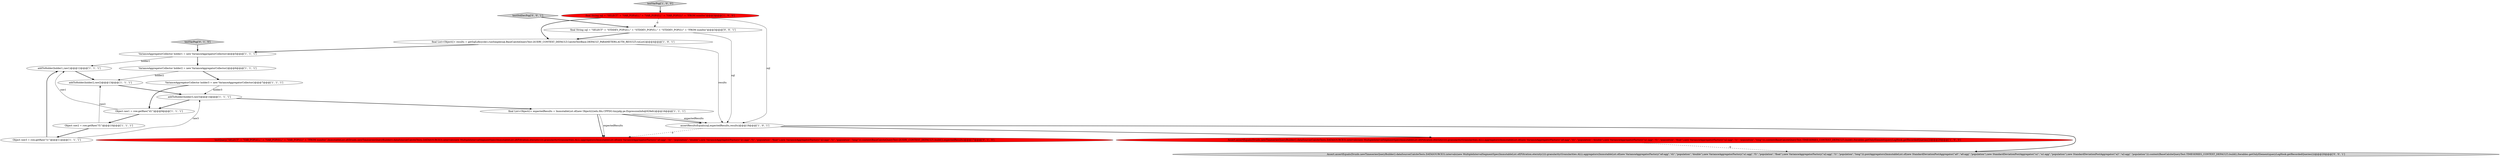 digraph {
9 [style = filled, label = "addToHolder(holder1,raw1)@@@12@@@['1', '1', '1']", fillcolor = white, shape = ellipse image = "AAA0AAABBB1BBB"];
5 [style = filled, label = "Object raw3 = row.getRaw(\"l1\")@@@11@@@['1', '1', '1']", fillcolor = white, shape = ellipse image = "AAA0AAABBB1BBB"];
14 [style = filled, label = "Object raw2 = row.getRaw(\"f1\")@@@10@@@['1', '1', '1']", fillcolor = white, shape = ellipse image = "AAA0AAABBB1BBB"];
7 [style = filled, label = "VarianceAggregatorCollector holder3 = new VarianceAggregatorCollector()@@@7@@@['1', '1', '1']", fillcolor = white, shape = ellipse image = "AAA0AAABBB1BBB"];
16 [style = filled, label = "testVarPop['0', '1', '0']", fillcolor = lightgray, shape = diamond image = "AAA0AAABBB2BBB"];
18 [style = filled, label = "Assert.assertEquals(Druids.newTimeseriesQueryBuilder().dataSource(CalciteTests.DATASOURCE3).intervals(new MultipleIntervalSegmentSpec(ImmutableList.of(Filtration.eternity()))).granularity(Granularities.ALL).aggregators(ImmutableList.of(new VarianceAggregatorFactory(\"a0:agg\",\"d1\",\"population\",\"double\"),new VarianceAggregatorFactory(\"a1:agg\",\"f1\",\"population\",\"float\"),new VarianceAggregatorFactory(\"a2:agg\",\"l1\",\"population\",\"long\"))).postAggregators(ImmutableList.of(new StandardDeviationPostAggregator(\"a0\",\"a0:agg\",\"population\"),new StandardDeviationPostAggregator(\"a1\",\"a1:agg\",\"population\"),new StandardDeviationPostAggregator(\"a2\",\"a2:agg\",\"population\"))).context(BaseCalciteQueryTest.TIMESERIES_CONTEXT_DEFAULT).build(),Iterables.getOnlyElement(queryLogHook.getRecordedQueries()))@@@20@@@['0', '0', '1']", fillcolor = lightgray, shape = ellipse image = "AAA0AAABBB3BBB"];
19 [style = filled, label = "final String sql = \"SELECT\" + \"STDDEV_POP(d1),\" + \"STDDEV_POP(f1),\" + \"STDDEV_POP(l1)\" + \"FROM numfoo\"@@@3@@@['0', '0', '1']", fillcolor = white, shape = ellipse image = "AAA0AAABBB3BBB"];
6 [style = filled, label = "VarianceAggregatorCollector holder1 = new VarianceAggregatorCollector()@@@5@@@['1', '1', '1']", fillcolor = white, shape = ellipse image = "AAA0AAABBB1BBB"];
17 [style = filled, label = "testStdDevPop['0', '0', '1']", fillcolor = lightgray, shape = diamond image = "AAA0AAABBB3BBB"];
8 [style = filled, label = "testVarPop['1', '0', '0']", fillcolor = lightgray, shape = diamond image = "AAA0AAABBB1BBB"];
4 [style = filled, label = "addToHolder(holder2,raw2)@@@13@@@['1', '1', '1']", fillcolor = white, shape = ellipse image = "AAA0AAABBB1BBB"];
0 [style = filled, label = "addToHolder(holder3,raw3)@@@14@@@['1', '1', '1']", fillcolor = white, shape = ellipse image = "AAA0AAABBB1BBB"];
3 [style = filled, label = "final List<Object((> expectedResults = ImmutableList.of(new Object((((edu.fdu.CPPDG.tinypdg.pe.ExpressionInfo@929efc)@@@16@@@['1', '1', '1']", fillcolor = white, shape = ellipse image = "AAA0AAABBB1BBB"];
11 [style = filled, label = "final String sql = \"SELECT\" + \"VAR_POP(d1),\" + \"VAR_POP(f1),\" + \"VAR_POP(l1)\" + \"FROM numfoo\"@@@3@@@['1', '0', '0']", fillcolor = red, shape = ellipse image = "AAA1AAABBB1BBB"];
10 [style = filled, label = "assertResultsEquals(sql,expectedResults,results)@@@19@@@['1', '0', '1']", fillcolor = white, shape = ellipse image = "AAA0AAABBB1BBB"];
12 [style = filled, label = "Assert.assertEquals(Druids.newTimeseriesQueryBuilder().dataSource(CalciteTests.DATASOURCE3).intervals(new MultipleIntervalSegmentSpec(ImmutableList.of(Filtration.eternity()))).granularity(Granularities.ALL).aggregators(ImmutableList.of(new VarianceAggregatorFactory(\"a0:agg\",\"d1\",\"population\",\"double\"),new VarianceAggregatorFactory(\"a1:agg\",\"f1\",\"population\",\"float\"),new VarianceAggregatorFactory(\"a2:agg\",\"l1\",\"population\",\"long\"))).context(BaseCalciteQueryTest.TIMESERIES_CONTEXT_DEFAULT).build(),Iterables.getOnlyElement(queryLogHook.getRecordedQueries()))@@@20@@@['1', '0', '0']", fillcolor = red, shape = ellipse image = "AAA1AAABBB1BBB"];
2 [style = filled, label = "final List<Object((> results = getSqlLifecycle().runSimple(sql,BaseCalciteQueryTest.QUERY_CONTEXT_DEFAULT,CalciteTestBase.DEFAULT_PARAMETERS,AUTH_RESULT).toList()@@@4@@@['1', '0', '1']", fillcolor = white, shape = ellipse image = "AAA0AAABBB1BBB"];
13 [style = filled, label = "Object raw1 = row.getRaw(\"d1\")@@@9@@@['1', '1', '1']", fillcolor = white, shape = ellipse image = "AAA0AAABBB1BBB"];
1 [style = filled, label = "VarianceAggregatorCollector holder2 = new VarianceAggregatorCollector()@@@6@@@['1', '1', '1']", fillcolor = white, shape = ellipse image = "AAA0AAABBB1BBB"];
15 [style = filled, label = "testQuery(\"SELECT\" + \"VAR_POP(d1),\" + \"VAR_POP(f1),\" + \"VAR_POP(l1)\" + \"FROM numfoo\",ImmutableList.of(Druids.newTimeseriesQueryBuilder().dataSource(CalciteTests.DATASOURCE3).intervals(new MultipleIntervalSegmentSpec(ImmutableList.of(Filtration.eternity()))).granularity(Granularities.ALL).aggregators(ImmutableList.of(new VarianceAggregatorFactory(\"a0:agg\",\"d1\",\"population\",\"double\"),new VarianceAggregatorFactory(\"a1:agg\",\"f1\",\"population\",\"float\"),new VarianceAggregatorFactory(\"a2:agg\",\"l1\",\"population\",\"long\"))).context(BaseCalciteQueryTest.QUERY_CONTEXT_DEFAULT).build()),expectedResults)@@@17@@@['0', '1', '0']", fillcolor = red, shape = ellipse image = "AAA1AAABBB2BBB"];
7->13 [style = bold, label=""];
0->3 [style = bold, label=""];
10->15 [style = dashed, label="0"];
10->18 [style = bold, label=""];
7->0 [style = solid, label="holder3"];
0->13 [style = bold, label=""];
5->9 [style = bold, label=""];
2->6 [style = bold, label=""];
16->6 [style = bold, label=""];
9->4 [style = bold, label=""];
2->10 [style = solid, label="results"];
14->4 [style = solid, label="raw2"];
3->15 [style = bold, label=""];
3->15 [style = solid, label="expectedResults"];
19->2 [style = bold, label=""];
1->7 [style = bold, label=""];
17->19 [style = bold, label=""];
11->2 [style = bold, label=""];
4->0 [style = bold, label=""];
6->1 [style = bold, label=""];
3->10 [style = bold, label=""];
19->10 [style = solid, label="sql"];
11->10 [style = solid, label="sql"];
10->12 [style = bold, label=""];
11->19 [style = dashed, label="0"];
5->0 [style = solid, label="raw3"];
6->9 [style = solid, label="holder1"];
12->18 [style = dashed, label="0"];
1->4 [style = solid, label="holder2"];
8->11 [style = bold, label=""];
13->9 [style = solid, label="raw1"];
13->14 [style = bold, label=""];
3->10 [style = solid, label="expectedResults"];
14->5 [style = bold, label=""];
}
